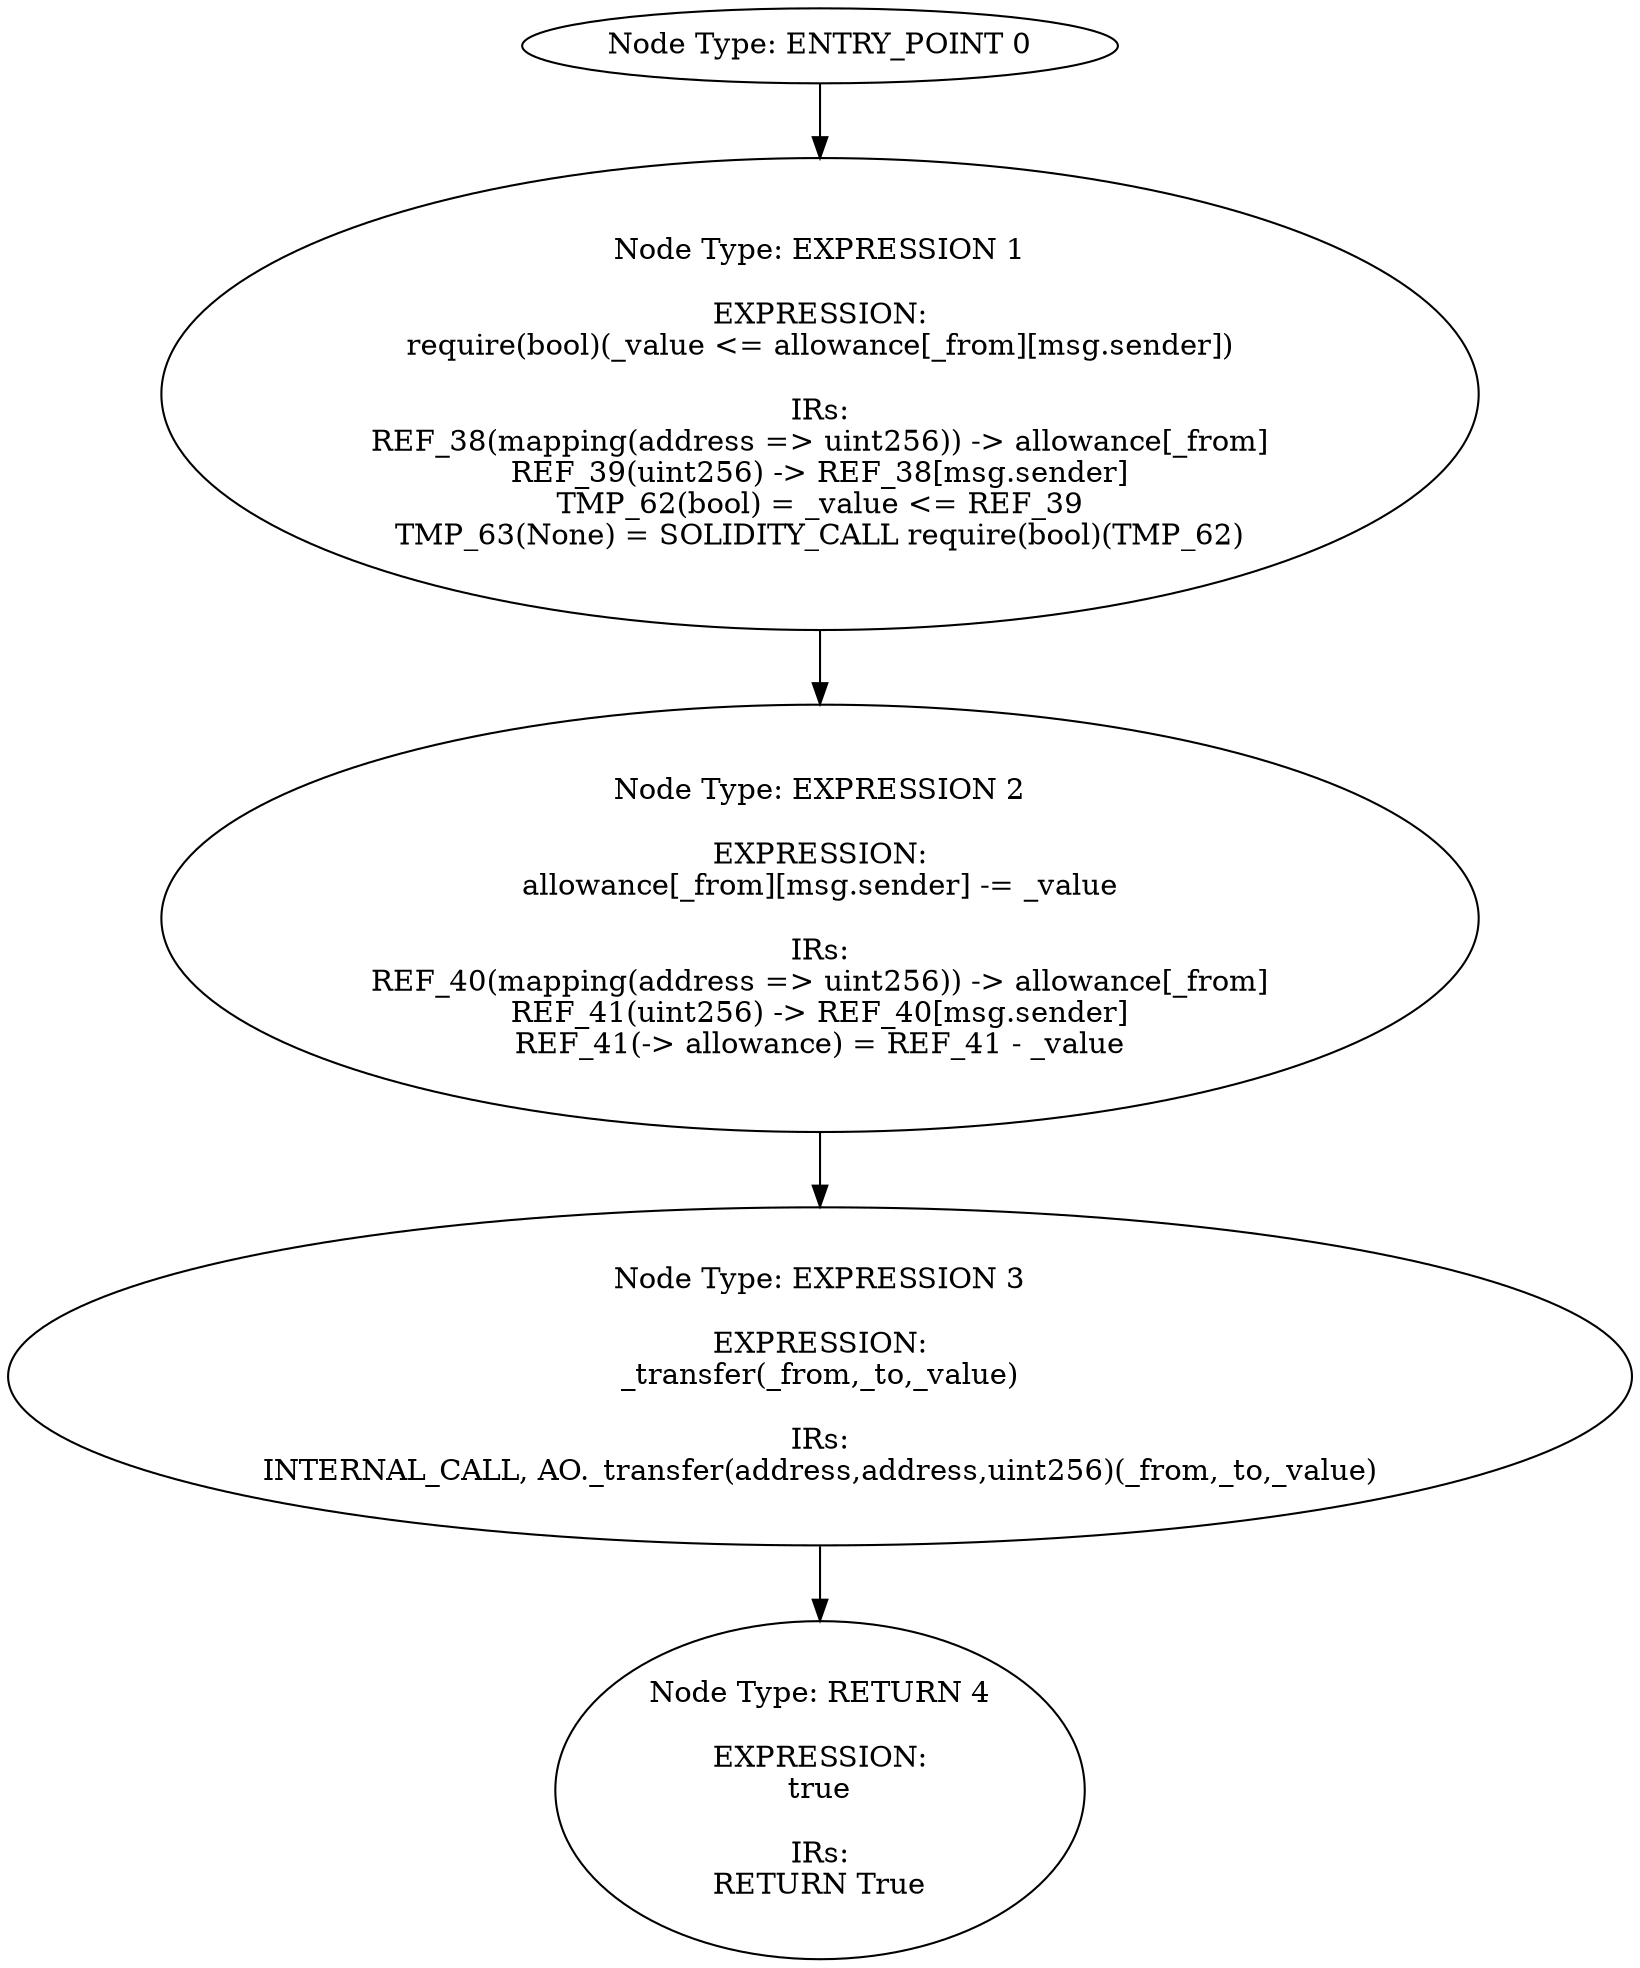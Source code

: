 digraph{
0[label="Node Type: ENTRY_POINT 0
"];
0->1;
1[label="Node Type: EXPRESSION 1

EXPRESSION:
require(bool)(_value <= allowance[_from][msg.sender])

IRs:
REF_38(mapping(address => uint256)) -> allowance[_from]
REF_39(uint256) -> REF_38[msg.sender]
TMP_62(bool) = _value <= REF_39
TMP_63(None) = SOLIDITY_CALL require(bool)(TMP_62)"];
1->2;
2[label="Node Type: EXPRESSION 2

EXPRESSION:
allowance[_from][msg.sender] -= _value

IRs:
REF_40(mapping(address => uint256)) -> allowance[_from]
REF_41(uint256) -> REF_40[msg.sender]
REF_41(-> allowance) = REF_41 - _value"];
2->3;
3[label="Node Type: EXPRESSION 3

EXPRESSION:
_transfer(_from,_to,_value)

IRs:
INTERNAL_CALL, AO._transfer(address,address,uint256)(_from,_to,_value)"];
3->4;
4[label="Node Type: RETURN 4

EXPRESSION:
true

IRs:
RETURN True"];
}

